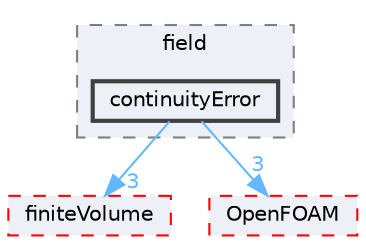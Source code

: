 digraph "src/functionObjects/field/continuityError"
{
 // LATEX_PDF_SIZE
  bgcolor="transparent";
  edge [fontname=Helvetica,fontsize=10,labelfontname=Helvetica,labelfontsize=10];
  node [fontname=Helvetica,fontsize=10,shape=box,height=0.2,width=0.4];
  compound=true
  subgraph clusterdir_bae024cac12ddc6733a616261920a91f {
    graph [ bgcolor="#edf0f7", pencolor="grey50", label="field", fontname=Helvetica,fontsize=10 style="filled,dashed", URL="dir_bae024cac12ddc6733a616261920a91f.html",tooltip=""]
  dir_1e7093cda1e4b19fe430d0ad7b5d15da [label="continuityError", fillcolor="#edf0f7", color="grey25", style="filled,bold", URL="dir_1e7093cda1e4b19fe430d0ad7b5d15da.html",tooltip=""];
  }
  dir_9bd15774b555cf7259a6fa18f99fe99b [label="finiteVolume", fillcolor="#edf0f7", color="red", style="filled,dashed", URL="dir_9bd15774b555cf7259a6fa18f99fe99b.html",tooltip=""];
  dir_c5473ff19b20e6ec4dfe5c310b3778a8 [label="OpenFOAM", fillcolor="#edf0f7", color="red", style="filled,dashed", URL="dir_c5473ff19b20e6ec4dfe5c310b3778a8.html",tooltip=""];
  dir_1e7093cda1e4b19fe430d0ad7b5d15da->dir_9bd15774b555cf7259a6fa18f99fe99b [headlabel="3", labeldistance=1.5 headhref="dir_000670_001387.html" href="dir_000670_001387.html" color="steelblue1" fontcolor="steelblue1"];
  dir_1e7093cda1e4b19fe430d0ad7b5d15da->dir_c5473ff19b20e6ec4dfe5c310b3778a8 [headlabel="3", labeldistance=1.5 headhref="dir_000670_002695.html" href="dir_000670_002695.html" color="steelblue1" fontcolor="steelblue1"];
}
